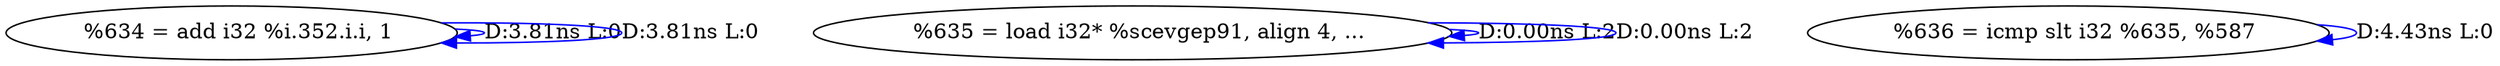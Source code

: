 digraph {
Node0x4180a60[label="  %634 = add i32 %i.352.i.i, 1"];
Node0x4180a60 -> Node0x4180a60[label="D:3.81ns L:0",color=blue];
Node0x4180a60 -> Node0x4180a60[label="D:3.81ns L:0",color=blue];
Node0x4180ba0[label="  %635 = load i32* %scevgep91, align 4, ..."];
Node0x4180ba0 -> Node0x4180ba0[label="D:0.00ns L:2",color=blue];
Node0x4180ba0 -> Node0x4180ba0[label="D:0.00ns L:2",color=blue];
Node0x4180ce0[label="  %636 = icmp slt i32 %635, %587"];
Node0x4180ce0 -> Node0x4180ce0[label="D:4.43ns L:0",color=blue];
}
